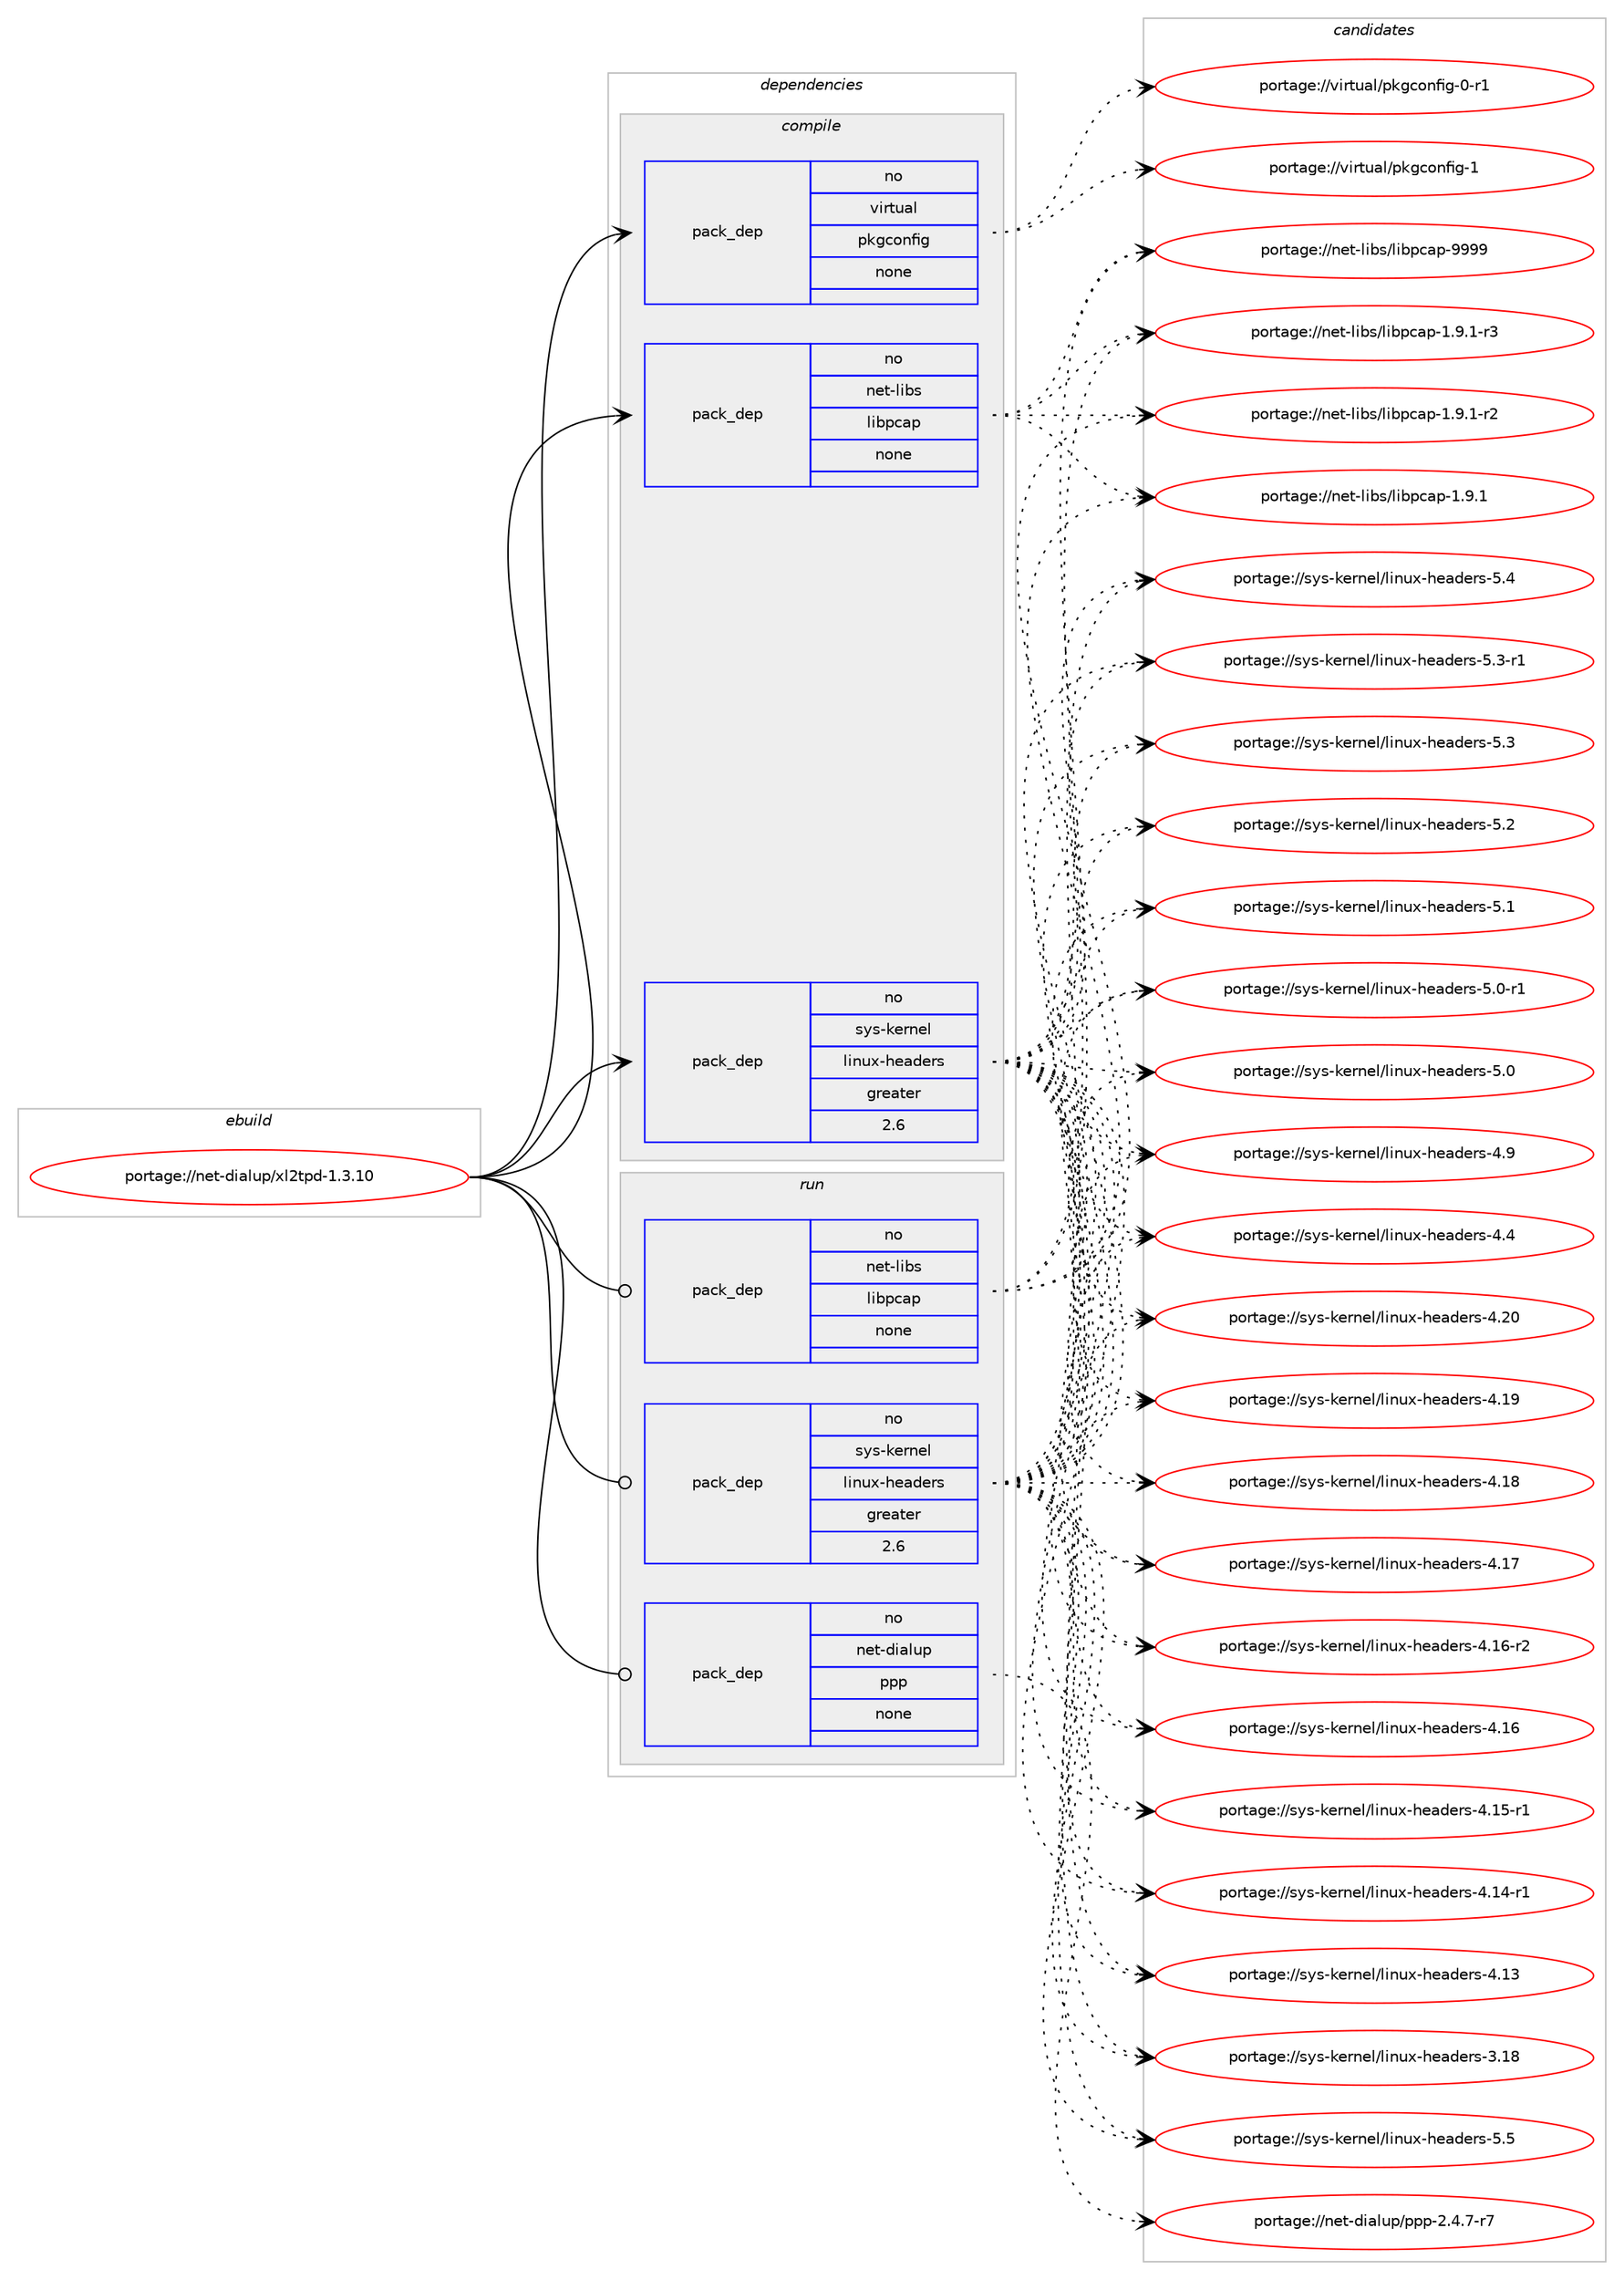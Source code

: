 digraph prolog {

# *************
# Graph options
# *************

newrank=true;
concentrate=true;
compound=true;
graph [rankdir=LR,fontname=Helvetica,fontsize=10,ranksep=1.5];#, ranksep=2.5, nodesep=0.2];
edge  [arrowhead=vee];
node  [fontname=Helvetica,fontsize=10];

# **********
# The ebuild
# **********

subgraph cluster_leftcol {
color=gray;
rank=same;
label=<<i>ebuild</i>>;
id [label="portage://net-dialup/xl2tpd-1.3.10", color=red, width=4, href="../net-dialup/xl2tpd-1.3.10.svg"];
}

# ****************
# The dependencies
# ****************

subgraph cluster_midcol {
color=gray;
label=<<i>dependencies</i>>;
subgraph cluster_compile {
fillcolor="#eeeeee";
style=filled;
label=<<i>compile</i>>;
subgraph pack104210 {
dependency136612 [label=<<TABLE BORDER="0" CELLBORDER="1" CELLSPACING="0" CELLPADDING="4" WIDTH="220"><TR><TD ROWSPAN="6" CELLPADDING="30">pack_dep</TD></TR><TR><TD WIDTH="110">no</TD></TR><TR><TD>net-libs</TD></TR><TR><TD>libpcap</TD></TR><TR><TD>none</TD></TR><TR><TD></TD></TR></TABLE>>, shape=none, color=blue];
}
id:e -> dependency136612:w [weight=20,style="solid",arrowhead="vee"];
subgraph pack104211 {
dependency136613 [label=<<TABLE BORDER="0" CELLBORDER="1" CELLSPACING="0" CELLPADDING="4" WIDTH="220"><TR><TD ROWSPAN="6" CELLPADDING="30">pack_dep</TD></TR><TR><TD WIDTH="110">no</TD></TR><TR><TD>sys-kernel</TD></TR><TR><TD>linux-headers</TD></TR><TR><TD>greater</TD></TR><TR><TD>2.6</TD></TR></TABLE>>, shape=none, color=blue];
}
id:e -> dependency136613:w [weight=20,style="solid",arrowhead="vee"];
subgraph pack104212 {
dependency136614 [label=<<TABLE BORDER="0" CELLBORDER="1" CELLSPACING="0" CELLPADDING="4" WIDTH="220"><TR><TD ROWSPAN="6" CELLPADDING="30">pack_dep</TD></TR><TR><TD WIDTH="110">no</TD></TR><TR><TD>virtual</TD></TR><TR><TD>pkgconfig</TD></TR><TR><TD>none</TD></TR><TR><TD></TD></TR></TABLE>>, shape=none, color=blue];
}
id:e -> dependency136614:w [weight=20,style="solid",arrowhead="vee"];
}
subgraph cluster_compileandrun {
fillcolor="#eeeeee";
style=filled;
label=<<i>compile and run</i>>;
}
subgraph cluster_run {
fillcolor="#eeeeee";
style=filled;
label=<<i>run</i>>;
subgraph pack104213 {
dependency136615 [label=<<TABLE BORDER="0" CELLBORDER="1" CELLSPACING="0" CELLPADDING="4" WIDTH="220"><TR><TD ROWSPAN="6" CELLPADDING="30">pack_dep</TD></TR><TR><TD WIDTH="110">no</TD></TR><TR><TD>net-dialup</TD></TR><TR><TD>ppp</TD></TR><TR><TD>none</TD></TR><TR><TD></TD></TR></TABLE>>, shape=none, color=blue];
}
id:e -> dependency136615:w [weight=20,style="solid",arrowhead="odot"];
subgraph pack104214 {
dependency136616 [label=<<TABLE BORDER="0" CELLBORDER="1" CELLSPACING="0" CELLPADDING="4" WIDTH="220"><TR><TD ROWSPAN="6" CELLPADDING="30">pack_dep</TD></TR><TR><TD WIDTH="110">no</TD></TR><TR><TD>net-libs</TD></TR><TR><TD>libpcap</TD></TR><TR><TD>none</TD></TR><TR><TD></TD></TR></TABLE>>, shape=none, color=blue];
}
id:e -> dependency136616:w [weight=20,style="solid",arrowhead="odot"];
subgraph pack104215 {
dependency136617 [label=<<TABLE BORDER="0" CELLBORDER="1" CELLSPACING="0" CELLPADDING="4" WIDTH="220"><TR><TD ROWSPAN="6" CELLPADDING="30">pack_dep</TD></TR><TR><TD WIDTH="110">no</TD></TR><TR><TD>sys-kernel</TD></TR><TR><TD>linux-headers</TD></TR><TR><TD>greater</TD></TR><TR><TD>2.6</TD></TR></TABLE>>, shape=none, color=blue];
}
id:e -> dependency136617:w [weight=20,style="solid",arrowhead="odot"];
}
}

# **************
# The candidates
# **************

subgraph cluster_choices {
rank=same;
color=gray;
label=<<i>candidates</i>>;

subgraph choice104210 {
color=black;
nodesep=1;
choice1101011164510810598115471081059811299971124557575757 [label="portage://net-libs/libpcap-9999", color=red, width=4,href="../net-libs/libpcap-9999.svg"];
choice1101011164510810598115471081059811299971124549465746494511451 [label="portage://net-libs/libpcap-1.9.1-r3", color=red, width=4,href="../net-libs/libpcap-1.9.1-r3.svg"];
choice1101011164510810598115471081059811299971124549465746494511450 [label="portage://net-libs/libpcap-1.9.1-r2", color=red, width=4,href="../net-libs/libpcap-1.9.1-r2.svg"];
choice110101116451081059811547108105981129997112454946574649 [label="portage://net-libs/libpcap-1.9.1", color=red, width=4,href="../net-libs/libpcap-1.9.1.svg"];
dependency136612:e -> choice1101011164510810598115471081059811299971124557575757:w [style=dotted,weight="100"];
dependency136612:e -> choice1101011164510810598115471081059811299971124549465746494511451:w [style=dotted,weight="100"];
dependency136612:e -> choice1101011164510810598115471081059811299971124549465746494511450:w [style=dotted,weight="100"];
dependency136612:e -> choice110101116451081059811547108105981129997112454946574649:w [style=dotted,weight="100"];
}
subgraph choice104211 {
color=black;
nodesep=1;
choice1151211154510710111411010110847108105110117120451041019710010111411545534653 [label="portage://sys-kernel/linux-headers-5.5", color=red, width=4,href="../sys-kernel/linux-headers-5.5.svg"];
choice1151211154510710111411010110847108105110117120451041019710010111411545534652 [label="portage://sys-kernel/linux-headers-5.4", color=red, width=4,href="../sys-kernel/linux-headers-5.4.svg"];
choice11512111545107101114110101108471081051101171204510410197100101114115455346514511449 [label="portage://sys-kernel/linux-headers-5.3-r1", color=red, width=4,href="../sys-kernel/linux-headers-5.3-r1.svg"];
choice1151211154510710111411010110847108105110117120451041019710010111411545534651 [label="portage://sys-kernel/linux-headers-5.3", color=red, width=4,href="../sys-kernel/linux-headers-5.3.svg"];
choice1151211154510710111411010110847108105110117120451041019710010111411545534650 [label="portage://sys-kernel/linux-headers-5.2", color=red, width=4,href="../sys-kernel/linux-headers-5.2.svg"];
choice1151211154510710111411010110847108105110117120451041019710010111411545534649 [label="portage://sys-kernel/linux-headers-5.1", color=red, width=4,href="../sys-kernel/linux-headers-5.1.svg"];
choice11512111545107101114110101108471081051101171204510410197100101114115455346484511449 [label="portage://sys-kernel/linux-headers-5.0-r1", color=red, width=4,href="../sys-kernel/linux-headers-5.0-r1.svg"];
choice1151211154510710111411010110847108105110117120451041019710010111411545534648 [label="portage://sys-kernel/linux-headers-5.0", color=red, width=4,href="../sys-kernel/linux-headers-5.0.svg"];
choice1151211154510710111411010110847108105110117120451041019710010111411545524657 [label="portage://sys-kernel/linux-headers-4.9", color=red, width=4,href="../sys-kernel/linux-headers-4.9.svg"];
choice1151211154510710111411010110847108105110117120451041019710010111411545524652 [label="portage://sys-kernel/linux-headers-4.4", color=red, width=4,href="../sys-kernel/linux-headers-4.4.svg"];
choice115121115451071011141101011084710810511011712045104101971001011141154552465048 [label="portage://sys-kernel/linux-headers-4.20", color=red, width=4,href="../sys-kernel/linux-headers-4.20.svg"];
choice115121115451071011141101011084710810511011712045104101971001011141154552464957 [label="portage://sys-kernel/linux-headers-4.19", color=red, width=4,href="../sys-kernel/linux-headers-4.19.svg"];
choice115121115451071011141101011084710810511011712045104101971001011141154552464956 [label="portage://sys-kernel/linux-headers-4.18", color=red, width=4,href="../sys-kernel/linux-headers-4.18.svg"];
choice115121115451071011141101011084710810511011712045104101971001011141154552464955 [label="portage://sys-kernel/linux-headers-4.17", color=red, width=4,href="../sys-kernel/linux-headers-4.17.svg"];
choice1151211154510710111411010110847108105110117120451041019710010111411545524649544511450 [label="portage://sys-kernel/linux-headers-4.16-r2", color=red, width=4,href="../sys-kernel/linux-headers-4.16-r2.svg"];
choice115121115451071011141101011084710810511011712045104101971001011141154552464954 [label="portage://sys-kernel/linux-headers-4.16", color=red, width=4,href="../sys-kernel/linux-headers-4.16.svg"];
choice1151211154510710111411010110847108105110117120451041019710010111411545524649534511449 [label="portage://sys-kernel/linux-headers-4.15-r1", color=red, width=4,href="../sys-kernel/linux-headers-4.15-r1.svg"];
choice1151211154510710111411010110847108105110117120451041019710010111411545524649524511449 [label="portage://sys-kernel/linux-headers-4.14-r1", color=red, width=4,href="../sys-kernel/linux-headers-4.14-r1.svg"];
choice115121115451071011141101011084710810511011712045104101971001011141154552464951 [label="portage://sys-kernel/linux-headers-4.13", color=red, width=4,href="../sys-kernel/linux-headers-4.13.svg"];
choice115121115451071011141101011084710810511011712045104101971001011141154551464956 [label="portage://sys-kernel/linux-headers-3.18", color=red, width=4,href="../sys-kernel/linux-headers-3.18.svg"];
dependency136613:e -> choice1151211154510710111411010110847108105110117120451041019710010111411545534653:w [style=dotted,weight="100"];
dependency136613:e -> choice1151211154510710111411010110847108105110117120451041019710010111411545534652:w [style=dotted,weight="100"];
dependency136613:e -> choice11512111545107101114110101108471081051101171204510410197100101114115455346514511449:w [style=dotted,weight="100"];
dependency136613:e -> choice1151211154510710111411010110847108105110117120451041019710010111411545534651:w [style=dotted,weight="100"];
dependency136613:e -> choice1151211154510710111411010110847108105110117120451041019710010111411545534650:w [style=dotted,weight="100"];
dependency136613:e -> choice1151211154510710111411010110847108105110117120451041019710010111411545534649:w [style=dotted,weight="100"];
dependency136613:e -> choice11512111545107101114110101108471081051101171204510410197100101114115455346484511449:w [style=dotted,weight="100"];
dependency136613:e -> choice1151211154510710111411010110847108105110117120451041019710010111411545534648:w [style=dotted,weight="100"];
dependency136613:e -> choice1151211154510710111411010110847108105110117120451041019710010111411545524657:w [style=dotted,weight="100"];
dependency136613:e -> choice1151211154510710111411010110847108105110117120451041019710010111411545524652:w [style=dotted,weight="100"];
dependency136613:e -> choice115121115451071011141101011084710810511011712045104101971001011141154552465048:w [style=dotted,weight="100"];
dependency136613:e -> choice115121115451071011141101011084710810511011712045104101971001011141154552464957:w [style=dotted,weight="100"];
dependency136613:e -> choice115121115451071011141101011084710810511011712045104101971001011141154552464956:w [style=dotted,weight="100"];
dependency136613:e -> choice115121115451071011141101011084710810511011712045104101971001011141154552464955:w [style=dotted,weight="100"];
dependency136613:e -> choice1151211154510710111411010110847108105110117120451041019710010111411545524649544511450:w [style=dotted,weight="100"];
dependency136613:e -> choice115121115451071011141101011084710810511011712045104101971001011141154552464954:w [style=dotted,weight="100"];
dependency136613:e -> choice1151211154510710111411010110847108105110117120451041019710010111411545524649534511449:w [style=dotted,weight="100"];
dependency136613:e -> choice1151211154510710111411010110847108105110117120451041019710010111411545524649524511449:w [style=dotted,weight="100"];
dependency136613:e -> choice115121115451071011141101011084710810511011712045104101971001011141154552464951:w [style=dotted,weight="100"];
dependency136613:e -> choice115121115451071011141101011084710810511011712045104101971001011141154551464956:w [style=dotted,weight="100"];
}
subgraph choice104212 {
color=black;
nodesep=1;
choice1181051141161179710847112107103991111101021051034549 [label="portage://virtual/pkgconfig-1", color=red, width=4,href="../virtual/pkgconfig-1.svg"];
choice11810511411611797108471121071039911111010210510345484511449 [label="portage://virtual/pkgconfig-0-r1", color=red, width=4,href="../virtual/pkgconfig-0-r1.svg"];
dependency136614:e -> choice1181051141161179710847112107103991111101021051034549:w [style=dotted,weight="100"];
dependency136614:e -> choice11810511411611797108471121071039911111010210510345484511449:w [style=dotted,weight="100"];
}
subgraph choice104213 {
color=black;
nodesep=1;
choice1101011164510010597108117112471121121124550465246554511455 [label="portage://net-dialup/ppp-2.4.7-r7", color=red, width=4,href="../net-dialup/ppp-2.4.7-r7.svg"];
dependency136615:e -> choice1101011164510010597108117112471121121124550465246554511455:w [style=dotted,weight="100"];
}
subgraph choice104214 {
color=black;
nodesep=1;
choice1101011164510810598115471081059811299971124557575757 [label="portage://net-libs/libpcap-9999", color=red, width=4,href="../net-libs/libpcap-9999.svg"];
choice1101011164510810598115471081059811299971124549465746494511451 [label="portage://net-libs/libpcap-1.9.1-r3", color=red, width=4,href="../net-libs/libpcap-1.9.1-r3.svg"];
choice1101011164510810598115471081059811299971124549465746494511450 [label="portage://net-libs/libpcap-1.9.1-r2", color=red, width=4,href="../net-libs/libpcap-1.9.1-r2.svg"];
choice110101116451081059811547108105981129997112454946574649 [label="portage://net-libs/libpcap-1.9.1", color=red, width=4,href="../net-libs/libpcap-1.9.1.svg"];
dependency136616:e -> choice1101011164510810598115471081059811299971124557575757:w [style=dotted,weight="100"];
dependency136616:e -> choice1101011164510810598115471081059811299971124549465746494511451:w [style=dotted,weight="100"];
dependency136616:e -> choice1101011164510810598115471081059811299971124549465746494511450:w [style=dotted,weight="100"];
dependency136616:e -> choice110101116451081059811547108105981129997112454946574649:w [style=dotted,weight="100"];
}
subgraph choice104215 {
color=black;
nodesep=1;
choice1151211154510710111411010110847108105110117120451041019710010111411545534653 [label="portage://sys-kernel/linux-headers-5.5", color=red, width=4,href="../sys-kernel/linux-headers-5.5.svg"];
choice1151211154510710111411010110847108105110117120451041019710010111411545534652 [label="portage://sys-kernel/linux-headers-5.4", color=red, width=4,href="../sys-kernel/linux-headers-5.4.svg"];
choice11512111545107101114110101108471081051101171204510410197100101114115455346514511449 [label="portage://sys-kernel/linux-headers-5.3-r1", color=red, width=4,href="../sys-kernel/linux-headers-5.3-r1.svg"];
choice1151211154510710111411010110847108105110117120451041019710010111411545534651 [label="portage://sys-kernel/linux-headers-5.3", color=red, width=4,href="../sys-kernel/linux-headers-5.3.svg"];
choice1151211154510710111411010110847108105110117120451041019710010111411545534650 [label="portage://sys-kernel/linux-headers-5.2", color=red, width=4,href="../sys-kernel/linux-headers-5.2.svg"];
choice1151211154510710111411010110847108105110117120451041019710010111411545534649 [label="portage://sys-kernel/linux-headers-5.1", color=red, width=4,href="../sys-kernel/linux-headers-5.1.svg"];
choice11512111545107101114110101108471081051101171204510410197100101114115455346484511449 [label="portage://sys-kernel/linux-headers-5.0-r1", color=red, width=4,href="../sys-kernel/linux-headers-5.0-r1.svg"];
choice1151211154510710111411010110847108105110117120451041019710010111411545534648 [label="portage://sys-kernel/linux-headers-5.0", color=red, width=4,href="../sys-kernel/linux-headers-5.0.svg"];
choice1151211154510710111411010110847108105110117120451041019710010111411545524657 [label="portage://sys-kernel/linux-headers-4.9", color=red, width=4,href="../sys-kernel/linux-headers-4.9.svg"];
choice1151211154510710111411010110847108105110117120451041019710010111411545524652 [label="portage://sys-kernel/linux-headers-4.4", color=red, width=4,href="../sys-kernel/linux-headers-4.4.svg"];
choice115121115451071011141101011084710810511011712045104101971001011141154552465048 [label="portage://sys-kernel/linux-headers-4.20", color=red, width=4,href="../sys-kernel/linux-headers-4.20.svg"];
choice115121115451071011141101011084710810511011712045104101971001011141154552464957 [label="portage://sys-kernel/linux-headers-4.19", color=red, width=4,href="../sys-kernel/linux-headers-4.19.svg"];
choice115121115451071011141101011084710810511011712045104101971001011141154552464956 [label="portage://sys-kernel/linux-headers-4.18", color=red, width=4,href="../sys-kernel/linux-headers-4.18.svg"];
choice115121115451071011141101011084710810511011712045104101971001011141154552464955 [label="portage://sys-kernel/linux-headers-4.17", color=red, width=4,href="../sys-kernel/linux-headers-4.17.svg"];
choice1151211154510710111411010110847108105110117120451041019710010111411545524649544511450 [label="portage://sys-kernel/linux-headers-4.16-r2", color=red, width=4,href="../sys-kernel/linux-headers-4.16-r2.svg"];
choice115121115451071011141101011084710810511011712045104101971001011141154552464954 [label="portage://sys-kernel/linux-headers-4.16", color=red, width=4,href="../sys-kernel/linux-headers-4.16.svg"];
choice1151211154510710111411010110847108105110117120451041019710010111411545524649534511449 [label="portage://sys-kernel/linux-headers-4.15-r1", color=red, width=4,href="../sys-kernel/linux-headers-4.15-r1.svg"];
choice1151211154510710111411010110847108105110117120451041019710010111411545524649524511449 [label="portage://sys-kernel/linux-headers-4.14-r1", color=red, width=4,href="../sys-kernel/linux-headers-4.14-r1.svg"];
choice115121115451071011141101011084710810511011712045104101971001011141154552464951 [label="portage://sys-kernel/linux-headers-4.13", color=red, width=4,href="../sys-kernel/linux-headers-4.13.svg"];
choice115121115451071011141101011084710810511011712045104101971001011141154551464956 [label="portage://sys-kernel/linux-headers-3.18", color=red, width=4,href="../sys-kernel/linux-headers-3.18.svg"];
dependency136617:e -> choice1151211154510710111411010110847108105110117120451041019710010111411545534653:w [style=dotted,weight="100"];
dependency136617:e -> choice1151211154510710111411010110847108105110117120451041019710010111411545534652:w [style=dotted,weight="100"];
dependency136617:e -> choice11512111545107101114110101108471081051101171204510410197100101114115455346514511449:w [style=dotted,weight="100"];
dependency136617:e -> choice1151211154510710111411010110847108105110117120451041019710010111411545534651:w [style=dotted,weight="100"];
dependency136617:e -> choice1151211154510710111411010110847108105110117120451041019710010111411545534650:w [style=dotted,weight="100"];
dependency136617:e -> choice1151211154510710111411010110847108105110117120451041019710010111411545534649:w [style=dotted,weight="100"];
dependency136617:e -> choice11512111545107101114110101108471081051101171204510410197100101114115455346484511449:w [style=dotted,weight="100"];
dependency136617:e -> choice1151211154510710111411010110847108105110117120451041019710010111411545534648:w [style=dotted,weight="100"];
dependency136617:e -> choice1151211154510710111411010110847108105110117120451041019710010111411545524657:w [style=dotted,weight="100"];
dependency136617:e -> choice1151211154510710111411010110847108105110117120451041019710010111411545524652:w [style=dotted,weight="100"];
dependency136617:e -> choice115121115451071011141101011084710810511011712045104101971001011141154552465048:w [style=dotted,weight="100"];
dependency136617:e -> choice115121115451071011141101011084710810511011712045104101971001011141154552464957:w [style=dotted,weight="100"];
dependency136617:e -> choice115121115451071011141101011084710810511011712045104101971001011141154552464956:w [style=dotted,weight="100"];
dependency136617:e -> choice115121115451071011141101011084710810511011712045104101971001011141154552464955:w [style=dotted,weight="100"];
dependency136617:e -> choice1151211154510710111411010110847108105110117120451041019710010111411545524649544511450:w [style=dotted,weight="100"];
dependency136617:e -> choice115121115451071011141101011084710810511011712045104101971001011141154552464954:w [style=dotted,weight="100"];
dependency136617:e -> choice1151211154510710111411010110847108105110117120451041019710010111411545524649534511449:w [style=dotted,weight="100"];
dependency136617:e -> choice1151211154510710111411010110847108105110117120451041019710010111411545524649524511449:w [style=dotted,weight="100"];
dependency136617:e -> choice115121115451071011141101011084710810511011712045104101971001011141154552464951:w [style=dotted,weight="100"];
dependency136617:e -> choice115121115451071011141101011084710810511011712045104101971001011141154551464956:w [style=dotted,weight="100"];
}
}

}
